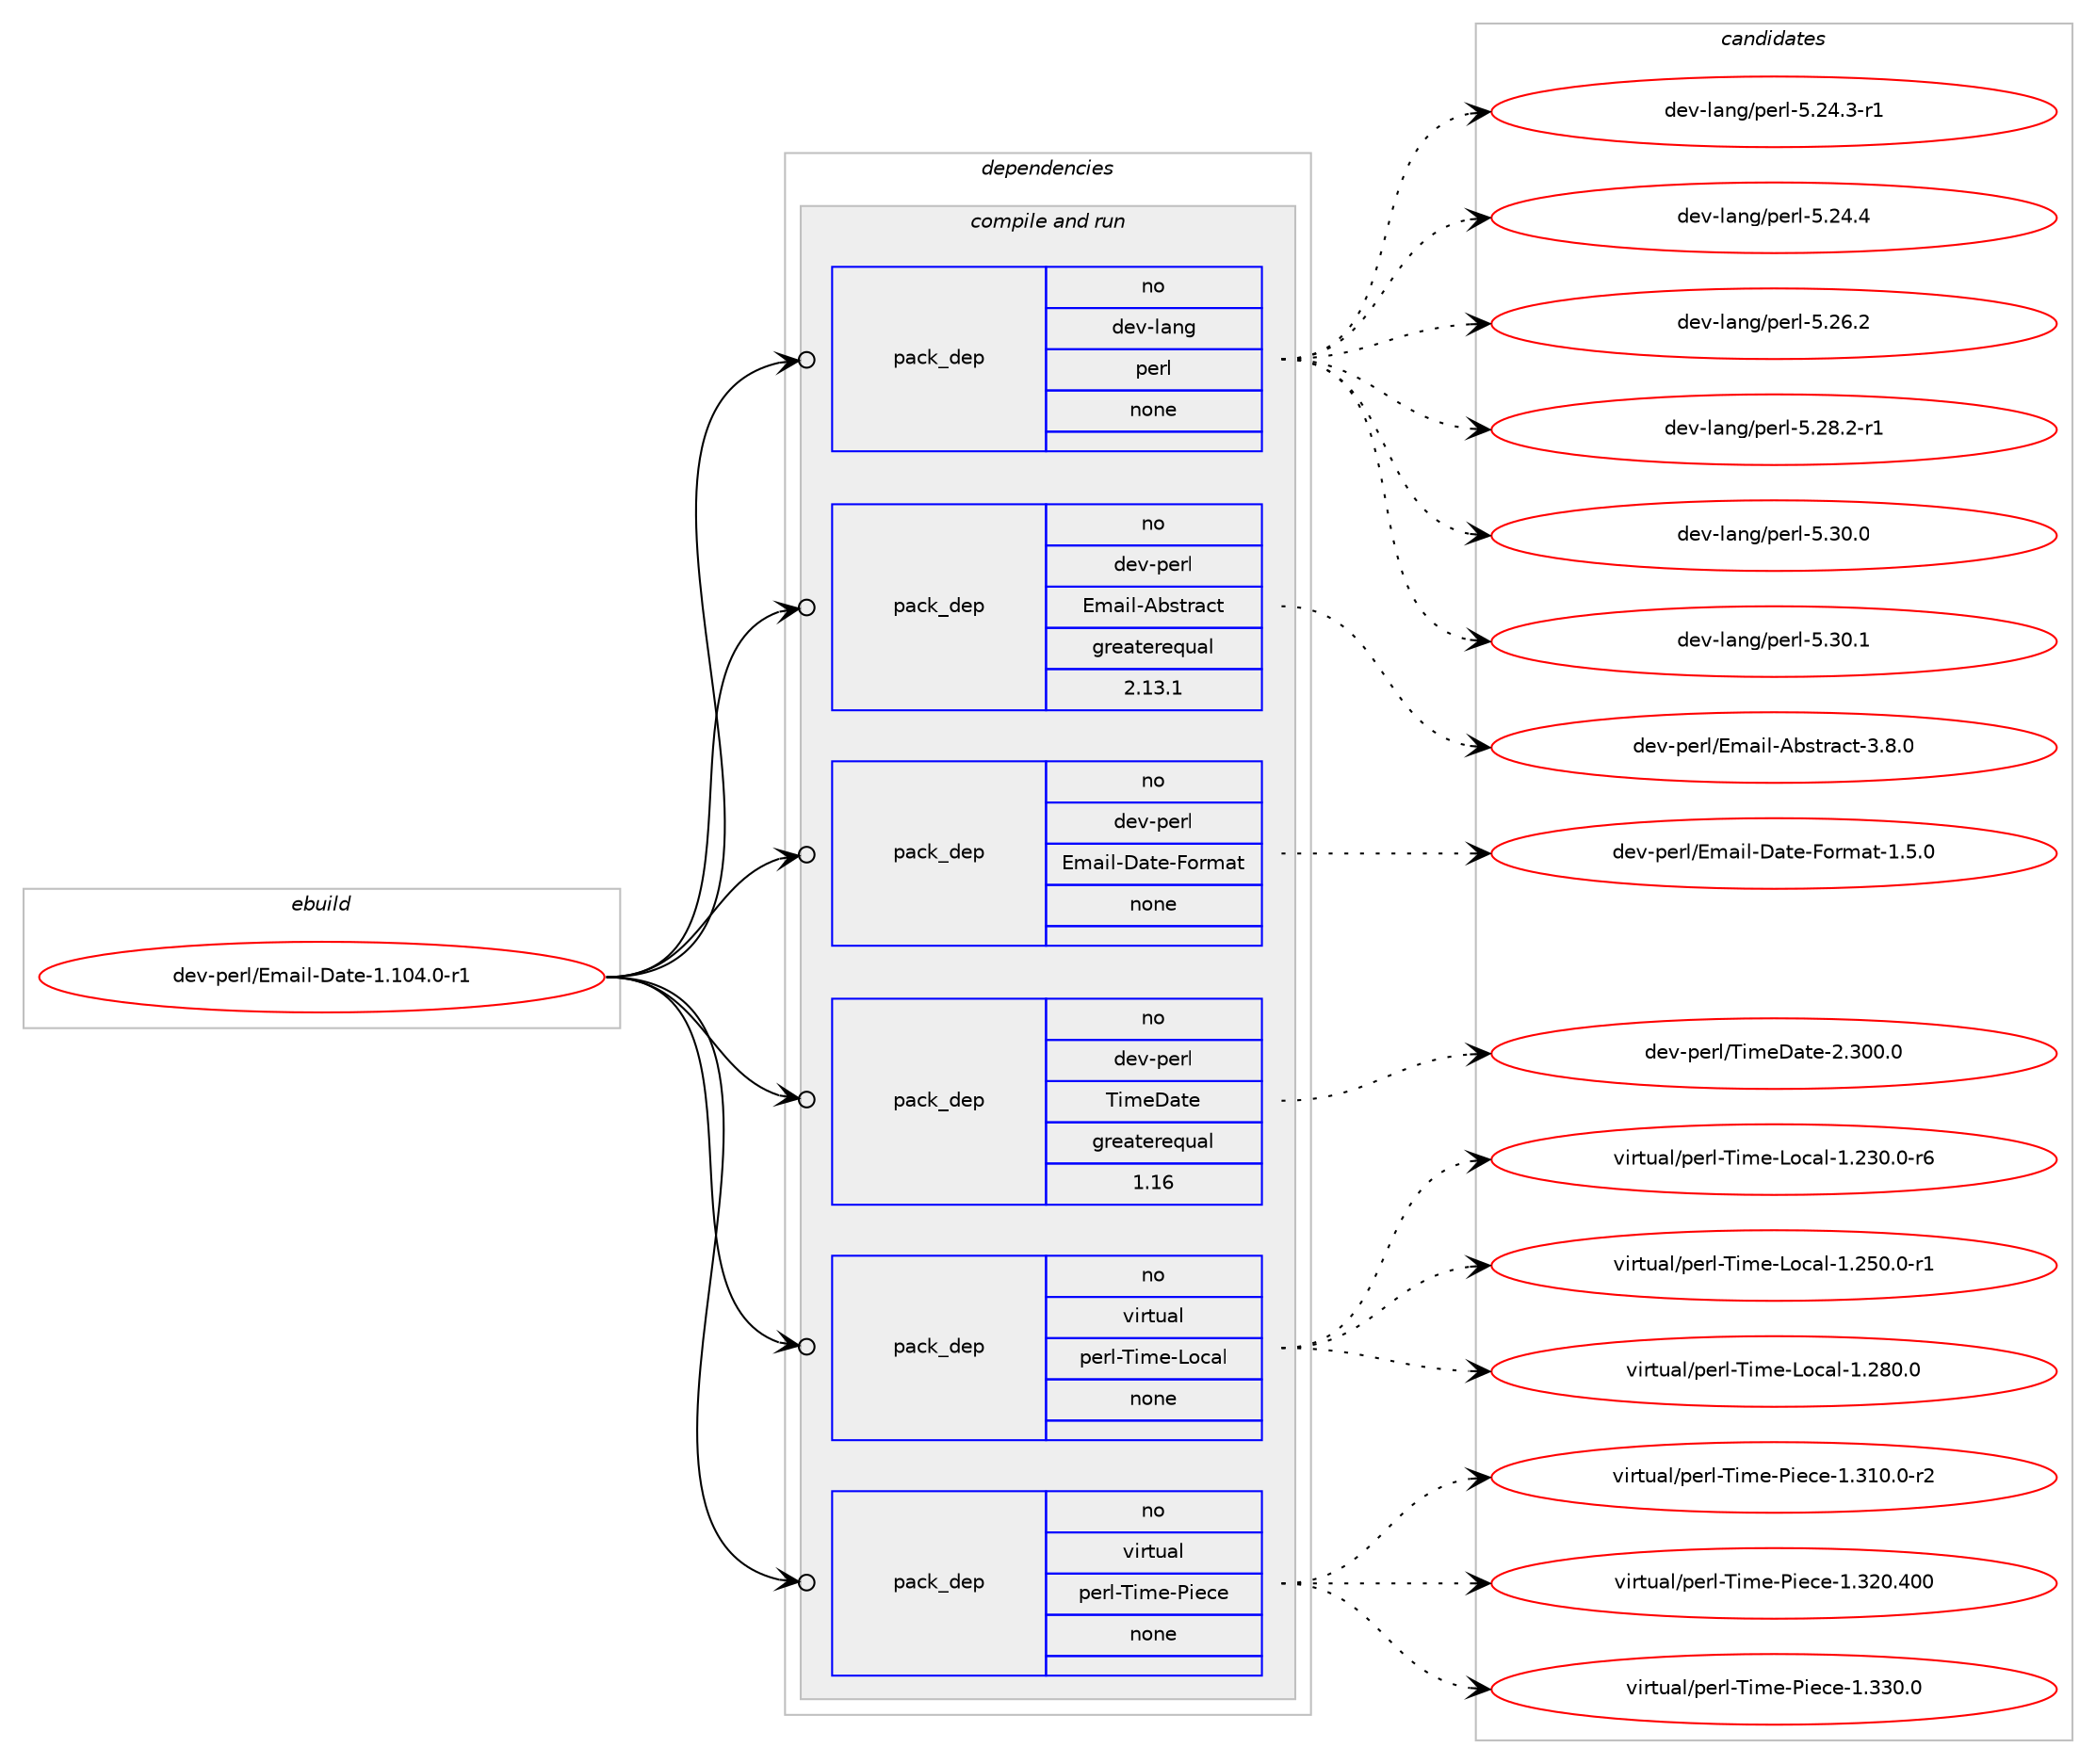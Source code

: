digraph prolog {

# *************
# Graph options
# *************

newrank=true;
concentrate=true;
compound=true;
graph [rankdir=LR,fontname=Helvetica,fontsize=10,ranksep=1.5];#, ranksep=2.5, nodesep=0.2];
edge  [arrowhead=vee];
node  [fontname=Helvetica,fontsize=10];

# **********
# The ebuild
# **********

subgraph cluster_leftcol {
color=gray;
rank=same;
label=<<i>ebuild</i>>;
id [label="dev-perl/Email-Date-1.104.0-r1", color=red, width=4, href="../dev-perl/Email-Date-1.104.0-r1.svg"];
}

# ****************
# The dependencies
# ****************

subgraph cluster_midcol {
color=gray;
label=<<i>dependencies</i>>;
subgraph cluster_compile {
fillcolor="#eeeeee";
style=filled;
label=<<i>compile</i>>;
}
subgraph cluster_compileandrun {
fillcolor="#eeeeee";
style=filled;
label=<<i>compile and run</i>>;
subgraph pack432047 {
dependency577273 [label=<<TABLE BORDER="0" CELLBORDER="1" CELLSPACING="0" CELLPADDING="4" WIDTH="220"><TR><TD ROWSPAN="6" CELLPADDING="30">pack_dep</TD></TR><TR><TD WIDTH="110">no</TD></TR><TR><TD>dev-lang</TD></TR><TR><TD>perl</TD></TR><TR><TD>none</TD></TR><TR><TD></TD></TR></TABLE>>, shape=none, color=blue];
}
id:e -> dependency577273:w [weight=20,style="solid",arrowhead="odotvee"];
subgraph pack432048 {
dependency577274 [label=<<TABLE BORDER="0" CELLBORDER="1" CELLSPACING="0" CELLPADDING="4" WIDTH="220"><TR><TD ROWSPAN="6" CELLPADDING="30">pack_dep</TD></TR><TR><TD WIDTH="110">no</TD></TR><TR><TD>dev-perl</TD></TR><TR><TD>Email-Abstract</TD></TR><TR><TD>greaterequal</TD></TR><TR><TD>2.13.1</TD></TR></TABLE>>, shape=none, color=blue];
}
id:e -> dependency577274:w [weight=20,style="solid",arrowhead="odotvee"];
subgraph pack432049 {
dependency577275 [label=<<TABLE BORDER="0" CELLBORDER="1" CELLSPACING="0" CELLPADDING="4" WIDTH="220"><TR><TD ROWSPAN="6" CELLPADDING="30">pack_dep</TD></TR><TR><TD WIDTH="110">no</TD></TR><TR><TD>dev-perl</TD></TR><TR><TD>Email-Date-Format</TD></TR><TR><TD>none</TD></TR><TR><TD></TD></TR></TABLE>>, shape=none, color=blue];
}
id:e -> dependency577275:w [weight=20,style="solid",arrowhead="odotvee"];
subgraph pack432050 {
dependency577276 [label=<<TABLE BORDER="0" CELLBORDER="1" CELLSPACING="0" CELLPADDING="4" WIDTH="220"><TR><TD ROWSPAN="6" CELLPADDING="30">pack_dep</TD></TR><TR><TD WIDTH="110">no</TD></TR><TR><TD>dev-perl</TD></TR><TR><TD>TimeDate</TD></TR><TR><TD>greaterequal</TD></TR><TR><TD>1.16</TD></TR></TABLE>>, shape=none, color=blue];
}
id:e -> dependency577276:w [weight=20,style="solid",arrowhead="odotvee"];
subgraph pack432051 {
dependency577277 [label=<<TABLE BORDER="0" CELLBORDER="1" CELLSPACING="0" CELLPADDING="4" WIDTH="220"><TR><TD ROWSPAN="6" CELLPADDING="30">pack_dep</TD></TR><TR><TD WIDTH="110">no</TD></TR><TR><TD>virtual</TD></TR><TR><TD>perl-Time-Local</TD></TR><TR><TD>none</TD></TR><TR><TD></TD></TR></TABLE>>, shape=none, color=blue];
}
id:e -> dependency577277:w [weight=20,style="solid",arrowhead="odotvee"];
subgraph pack432052 {
dependency577278 [label=<<TABLE BORDER="0" CELLBORDER="1" CELLSPACING="0" CELLPADDING="4" WIDTH="220"><TR><TD ROWSPAN="6" CELLPADDING="30">pack_dep</TD></TR><TR><TD WIDTH="110">no</TD></TR><TR><TD>virtual</TD></TR><TR><TD>perl-Time-Piece</TD></TR><TR><TD>none</TD></TR><TR><TD></TD></TR></TABLE>>, shape=none, color=blue];
}
id:e -> dependency577278:w [weight=20,style="solid",arrowhead="odotvee"];
}
subgraph cluster_run {
fillcolor="#eeeeee";
style=filled;
label=<<i>run</i>>;
}
}

# **************
# The candidates
# **************

subgraph cluster_choices {
rank=same;
color=gray;
label=<<i>candidates</i>>;

subgraph choice432047 {
color=black;
nodesep=1;
choice100101118451089711010347112101114108455346505246514511449 [label="dev-lang/perl-5.24.3-r1", color=red, width=4,href="../dev-lang/perl-5.24.3-r1.svg"];
choice10010111845108971101034711210111410845534650524652 [label="dev-lang/perl-5.24.4", color=red, width=4,href="../dev-lang/perl-5.24.4.svg"];
choice10010111845108971101034711210111410845534650544650 [label="dev-lang/perl-5.26.2", color=red, width=4,href="../dev-lang/perl-5.26.2.svg"];
choice100101118451089711010347112101114108455346505646504511449 [label="dev-lang/perl-5.28.2-r1", color=red, width=4,href="../dev-lang/perl-5.28.2-r1.svg"];
choice10010111845108971101034711210111410845534651484648 [label="dev-lang/perl-5.30.0", color=red, width=4,href="../dev-lang/perl-5.30.0.svg"];
choice10010111845108971101034711210111410845534651484649 [label="dev-lang/perl-5.30.1", color=red, width=4,href="../dev-lang/perl-5.30.1.svg"];
dependency577273:e -> choice100101118451089711010347112101114108455346505246514511449:w [style=dotted,weight="100"];
dependency577273:e -> choice10010111845108971101034711210111410845534650524652:w [style=dotted,weight="100"];
dependency577273:e -> choice10010111845108971101034711210111410845534650544650:w [style=dotted,weight="100"];
dependency577273:e -> choice100101118451089711010347112101114108455346505646504511449:w [style=dotted,weight="100"];
dependency577273:e -> choice10010111845108971101034711210111410845534651484648:w [style=dotted,weight="100"];
dependency577273:e -> choice10010111845108971101034711210111410845534651484649:w [style=dotted,weight="100"];
}
subgraph choice432048 {
color=black;
nodesep=1;
choice100101118451121011141084769109971051084565981151161149799116455146564648 [label="dev-perl/Email-Abstract-3.8.0", color=red, width=4,href="../dev-perl/Email-Abstract-3.8.0.svg"];
dependency577274:e -> choice100101118451121011141084769109971051084565981151161149799116455146564648:w [style=dotted,weight="100"];
}
subgraph choice432049 {
color=black;
nodesep=1;
choice10010111845112101114108476910997105108456897116101457011111410997116454946534648 [label="dev-perl/Email-Date-Format-1.5.0", color=red, width=4,href="../dev-perl/Email-Date-Format-1.5.0.svg"];
dependency577275:e -> choice10010111845112101114108476910997105108456897116101457011111410997116454946534648:w [style=dotted,weight="100"];
}
subgraph choice432050 {
color=black;
nodesep=1;
choice10010111845112101114108478410510910168971161014550465148484648 [label="dev-perl/TimeDate-2.300.0", color=red, width=4,href="../dev-perl/TimeDate-2.300.0.svg"];
dependency577276:e -> choice10010111845112101114108478410510910168971161014550465148484648:w [style=dotted,weight="100"];
}
subgraph choice432051 {
color=black;
nodesep=1;
choice118105114116117971084711210111410845841051091014576111999710845494650514846484511454 [label="virtual/perl-Time-Local-1.230.0-r6", color=red, width=4,href="../virtual/perl-Time-Local-1.230.0-r6.svg"];
choice118105114116117971084711210111410845841051091014576111999710845494650534846484511449 [label="virtual/perl-Time-Local-1.250.0-r1", color=red, width=4,href="../virtual/perl-Time-Local-1.250.0-r1.svg"];
choice11810511411611797108471121011141084584105109101457611199971084549465056484648 [label="virtual/perl-Time-Local-1.280.0", color=red, width=4,href="../virtual/perl-Time-Local-1.280.0.svg"];
dependency577277:e -> choice118105114116117971084711210111410845841051091014576111999710845494650514846484511454:w [style=dotted,weight="100"];
dependency577277:e -> choice118105114116117971084711210111410845841051091014576111999710845494650534846484511449:w [style=dotted,weight="100"];
dependency577277:e -> choice11810511411611797108471121011141084584105109101457611199971084549465056484648:w [style=dotted,weight="100"];
}
subgraph choice432052 {
color=black;
nodesep=1;
choice1181051141161179710847112101114108458410510910145801051019910145494651494846484511450 [label="virtual/perl-Time-Piece-1.310.0-r2", color=red, width=4,href="../virtual/perl-Time-Piece-1.310.0-r2.svg"];
choice1181051141161179710847112101114108458410510910145801051019910145494651504846524848 [label="virtual/perl-Time-Piece-1.320.400", color=red, width=4,href="../virtual/perl-Time-Piece-1.320.400.svg"];
choice118105114116117971084711210111410845841051091014580105101991014549465151484648 [label="virtual/perl-Time-Piece-1.330.0", color=red, width=4,href="../virtual/perl-Time-Piece-1.330.0.svg"];
dependency577278:e -> choice1181051141161179710847112101114108458410510910145801051019910145494651494846484511450:w [style=dotted,weight="100"];
dependency577278:e -> choice1181051141161179710847112101114108458410510910145801051019910145494651504846524848:w [style=dotted,weight="100"];
dependency577278:e -> choice118105114116117971084711210111410845841051091014580105101991014549465151484648:w [style=dotted,weight="100"];
}
}

}
